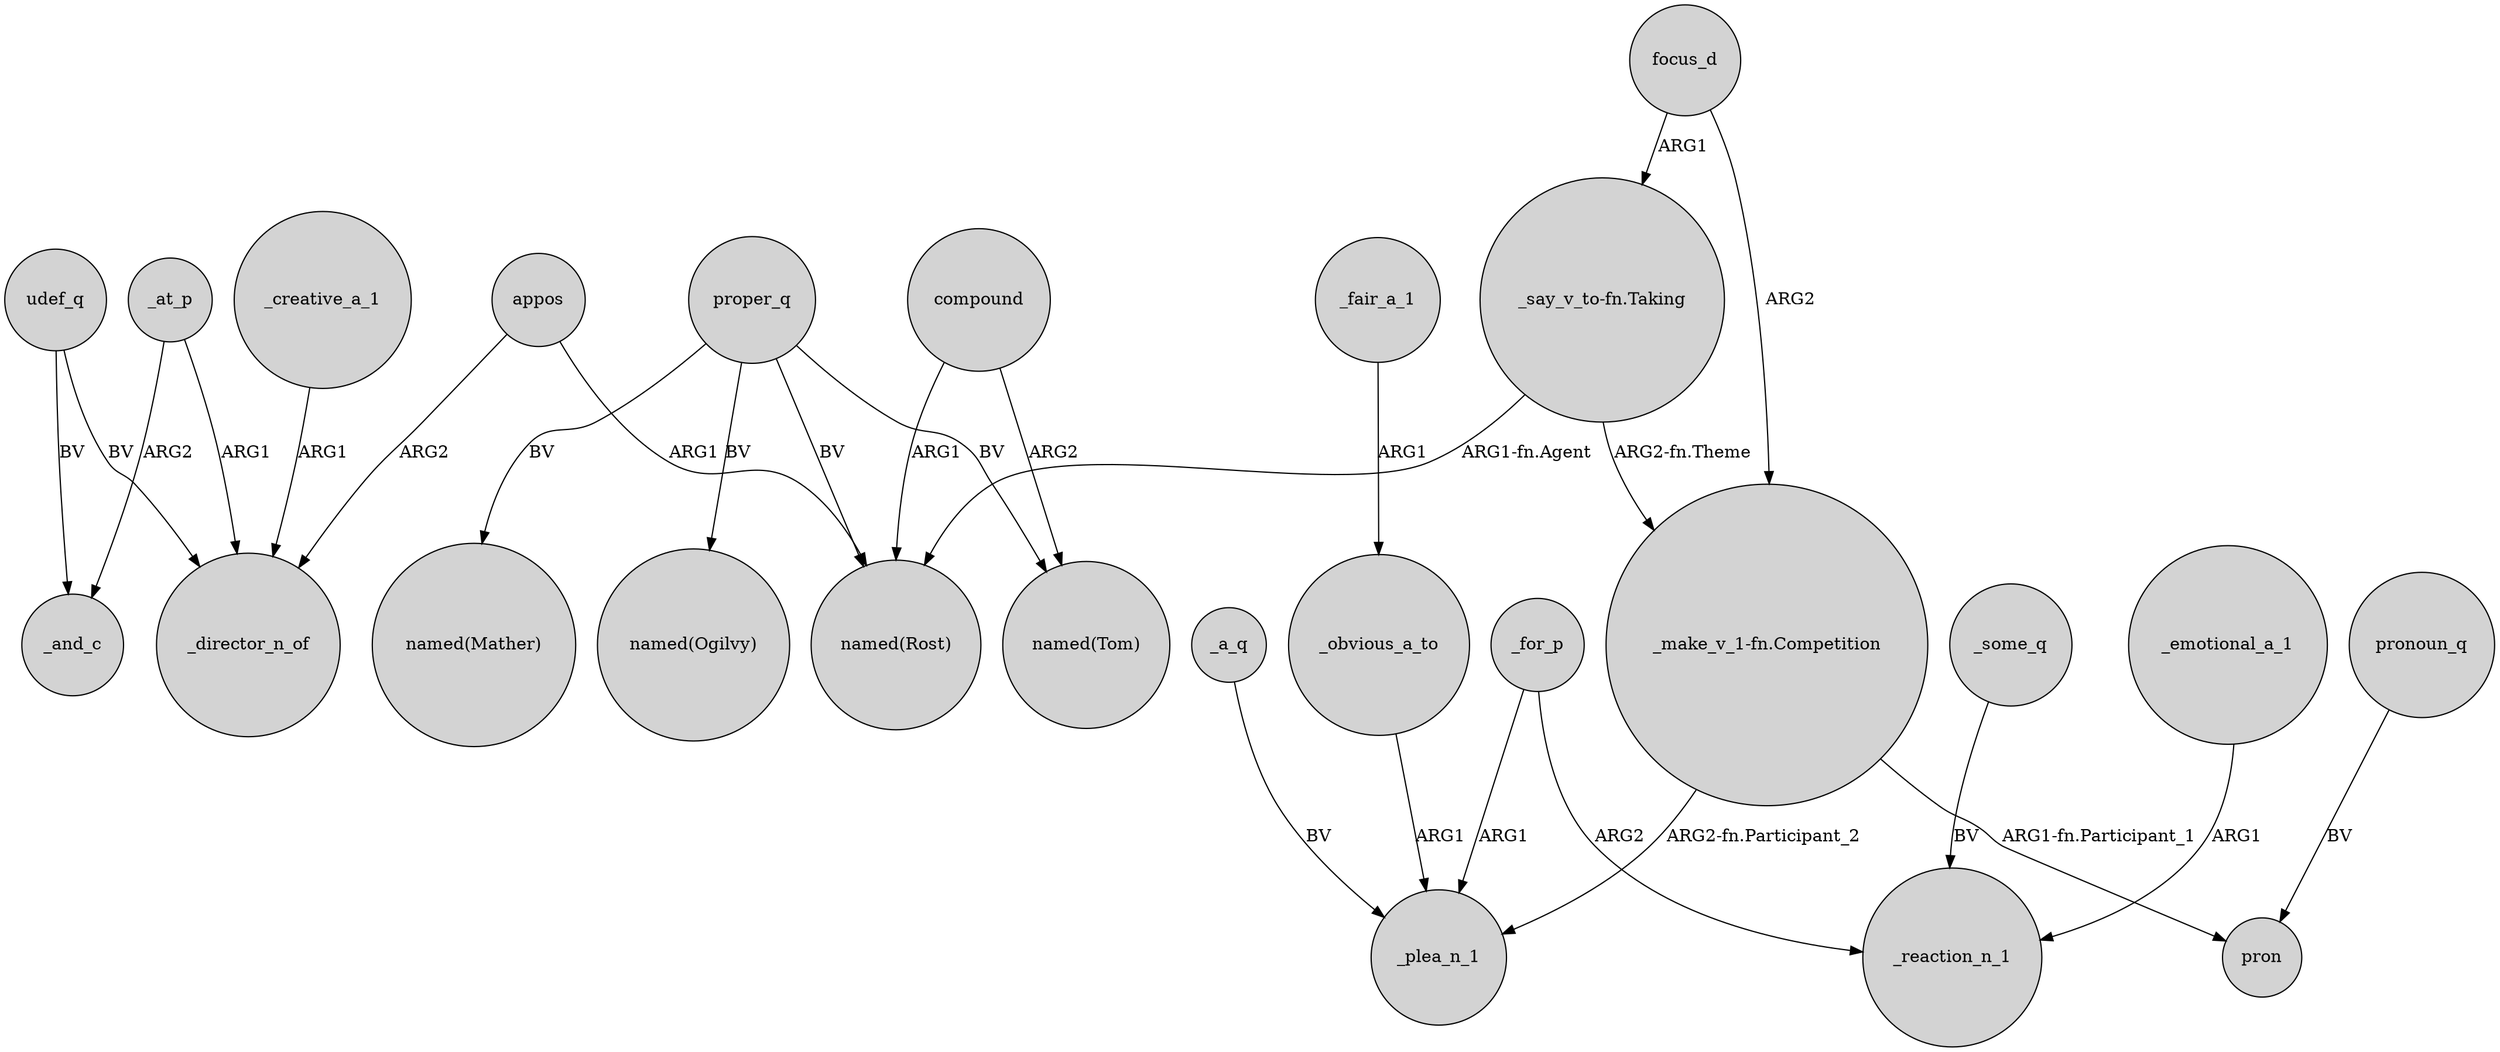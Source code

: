 digraph {
	node [shape=circle style=filled]
	udef_q -> _director_n_of [label=BV]
	proper_q -> "named(Tom)" [label=BV]
	focus_d -> "_say_v_to-fn.Taking" [label=ARG1]
	proper_q -> "named(Rost)" [label=BV]
	proper_q -> "named(Mather)" [label=BV]
	_for_p -> _reaction_n_1 [label=ARG2]
	appos -> _director_n_of [label=ARG2]
	_obvious_a_to -> _plea_n_1 [label=ARG1]
	udef_q -> _and_c [label=BV]
	appos -> "named(Rost)" [label=ARG1]
	_a_q -> _plea_n_1 [label=BV]
	compound -> "named(Rost)" [label=ARG1]
	"_make_v_1-fn.Competition" -> _plea_n_1 [label="ARG2-fn.Participant_2"]
	pronoun_q -> pron [label=BV]
	_for_p -> _plea_n_1 [label=ARG1]
	_at_p -> _and_c [label=ARG2]
	_emotional_a_1 -> _reaction_n_1 [label=ARG1]
	proper_q -> "named(Ogilvy)" [label=BV]
	_some_q -> _reaction_n_1 [label=BV]
	"_make_v_1-fn.Competition" -> pron [label="ARG1-fn.Participant_1"]
	focus_d -> "_make_v_1-fn.Competition" [label=ARG2]
	_at_p -> _director_n_of [label=ARG1]
	compound -> "named(Tom)" [label=ARG2]
	"_say_v_to-fn.Taking" -> "_make_v_1-fn.Competition" [label="ARG2-fn.Theme"]
	"_say_v_to-fn.Taking" -> "named(Rost)" [label="ARG1-fn.Agent"]
	_creative_a_1 -> _director_n_of [label=ARG1]
	_fair_a_1 -> _obvious_a_to [label=ARG1]
}
